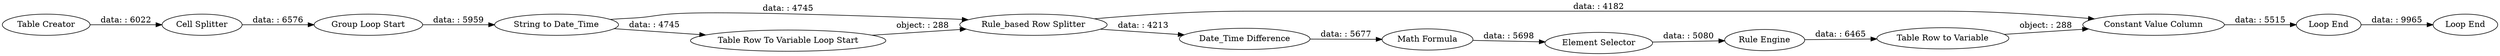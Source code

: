 digraph {
	"1932374954221160595_83" [label="Cell Splitter"]
	"1932374954221160595_87" [label="String to Date_Time"]
	"1932374954221160595_97" [label="Rule Engine"]
	"1932374954221160595_105" [label="Constant Value Column"]
	"1932374954221160595_84" [label="Group Loop Start"]
	"1932374954221160595_92" [label="Rule_based Row Splitter"]
	"1932374954221160595_104" [label="Element Selector"]
	"1932374954221160595_96" [label="Table Row to Variable"]
	"1932374954221160595_94" [label="Math Formula"]
	"1932374954221160595_106" [label="Loop End"]
	"1932374954221160595_82" [label="Table Creator"]
	"1932374954221160595_107" [label="Loop End"]
	"1932374954221160595_88" [label="Date_Time Difference"]
	"1932374954221160595_85" [label="Table Row To Variable Loop Start"]
	"1932374954221160595_87" -> "1932374954221160595_92" [label="data: : 4745"]
	"1932374954221160595_94" -> "1932374954221160595_104" [label="data: : 5698"]
	"1932374954221160595_88" -> "1932374954221160595_94" [label="data: : 5677"]
	"1932374954221160595_104" -> "1932374954221160595_97" [label="data: : 5080"]
	"1932374954221160595_92" -> "1932374954221160595_88" [label="data: : 4213"]
	"1932374954221160595_85" -> "1932374954221160595_92" [label="object: : 288"]
	"1932374954221160595_97" -> "1932374954221160595_96" [label="data: : 6465"]
	"1932374954221160595_87" -> "1932374954221160595_85" [label="data: : 4745"]
	"1932374954221160595_82" -> "1932374954221160595_83" [label="data: : 6022"]
	"1932374954221160595_83" -> "1932374954221160595_84" [label="data: : 6576"]
	"1932374954221160595_106" -> "1932374954221160595_107" [label="data: : 9965"]
	"1932374954221160595_84" -> "1932374954221160595_87" [label="data: : 5959"]
	"1932374954221160595_92" -> "1932374954221160595_105" [label="data: : 4182"]
	"1932374954221160595_105" -> "1932374954221160595_106" [label="data: : 5515"]
	"1932374954221160595_96" -> "1932374954221160595_105" [label="object: : 288"]
	rankdir=LR
}
